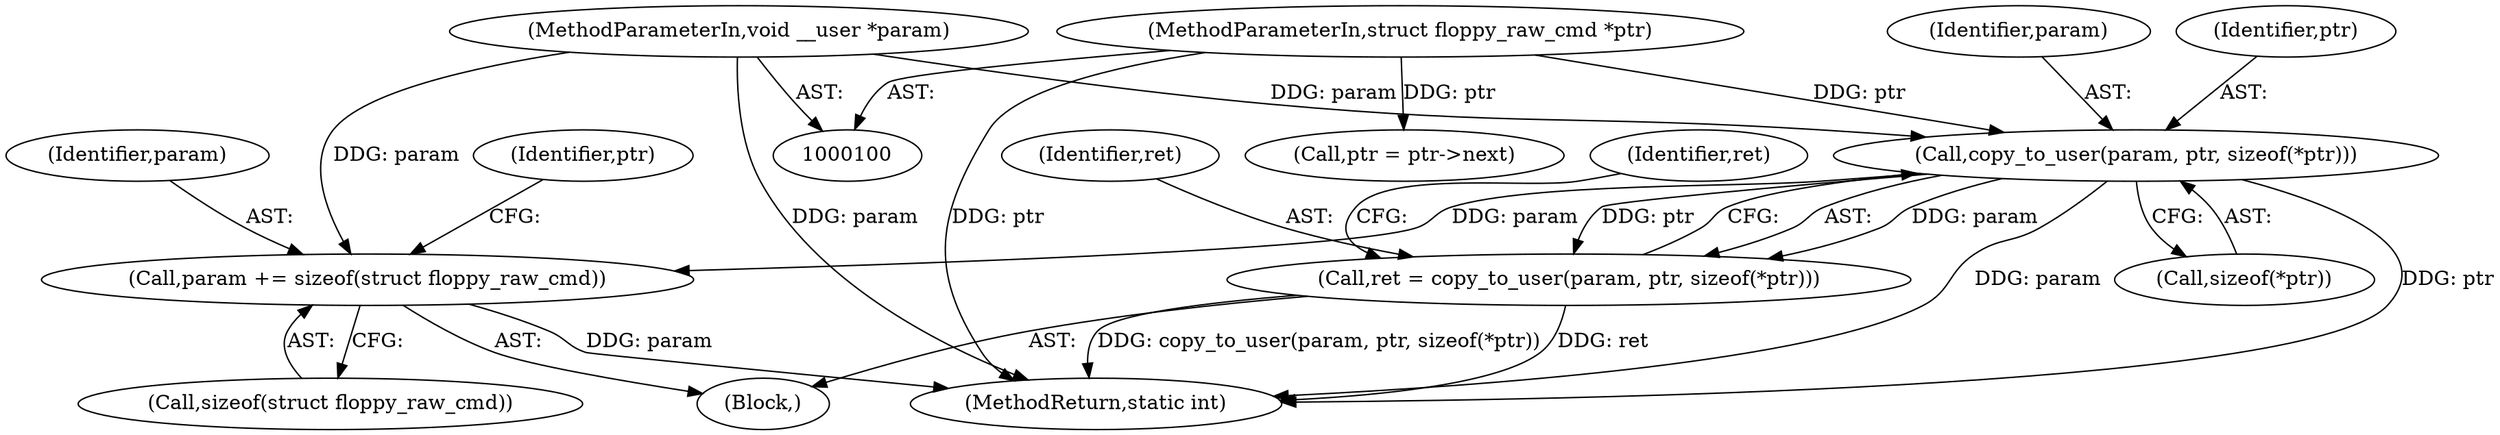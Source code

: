 digraph "1_linux_2145e15e0557a01b9195d1c7199a1b92cb9be81f@del" {
"1000111" [label="(Call,copy_to_user(param, ptr, sizeof(*ptr)))"];
"1000102" [label="(MethodParameterIn,void __user *param)"];
"1000103" [label="(MethodParameterIn,struct floppy_raw_cmd *ptr)"];
"1000109" [label="(Call,ret = copy_to_user(param, ptr, sizeof(*ptr)))"];
"1000122" [label="(Call,param += sizeof(struct floppy_raw_cmd))"];
"1000112" [label="(Identifier,param)"];
"1000183" [label="(MethodReturn,static int)"];
"1000110" [label="(Identifier,ret)"];
"1000130" [label="(Identifier,ptr)"];
"1000118" [label="(Identifier,ret)"];
"1000124" [label="(Call,sizeof(struct floppy_raw_cmd))"];
"1000114" [label="(Call,sizeof(*ptr))"];
"1000122" [label="(Call,param += sizeof(struct floppy_raw_cmd))"];
"1000102" [label="(MethodParameterIn,void __user *param)"];
"1000123" [label="(Identifier,param)"];
"1000111" [label="(Call,copy_to_user(param, ptr, sizeof(*ptr)))"];
"1000176" [label="(Call,ptr = ptr->next)"];
"1000103" [label="(MethodParameterIn,struct floppy_raw_cmd *ptr)"];
"1000109" [label="(Call,ret = copy_to_user(param, ptr, sizeof(*ptr)))"];
"1000113" [label="(Identifier,ptr)"];
"1000108" [label="(Block,)"];
"1000111" -> "1000109"  [label="AST: "];
"1000111" -> "1000114"  [label="CFG: "];
"1000112" -> "1000111"  [label="AST: "];
"1000113" -> "1000111"  [label="AST: "];
"1000114" -> "1000111"  [label="AST: "];
"1000109" -> "1000111"  [label="CFG: "];
"1000111" -> "1000183"  [label="DDG: param"];
"1000111" -> "1000183"  [label="DDG: ptr"];
"1000111" -> "1000109"  [label="DDG: param"];
"1000111" -> "1000109"  [label="DDG: ptr"];
"1000102" -> "1000111"  [label="DDG: param"];
"1000103" -> "1000111"  [label="DDG: ptr"];
"1000111" -> "1000122"  [label="DDG: param"];
"1000102" -> "1000100"  [label="AST: "];
"1000102" -> "1000183"  [label="DDG: param"];
"1000102" -> "1000122"  [label="DDG: param"];
"1000103" -> "1000100"  [label="AST: "];
"1000103" -> "1000183"  [label="DDG: ptr"];
"1000103" -> "1000176"  [label="DDG: ptr"];
"1000109" -> "1000108"  [label="AST: "];
"1000110" -> "1000109"  [label="AST: "];
"1000118" -> "1000109"  [label="CFG: "];
"1000109" -> "1000183"  [label="DDG: copy_to_user(param, ptr, sizeof(*ptr))"];
"1000109" -> "1000183"  [label="DDG: ret"];
"1000122" -> "1000108"  [label="AST: "];
"1000122" -> "1000124"  [label="CFG: "];
"1000123" -> "1000122"  [label="AST: "];
"1000124" -> "1000122"  [label="AST: "];
"1000130" -> "1000122"  [label="CFG: "];
"1000122" -> "1000183"  [label="DDG: param"];
}
